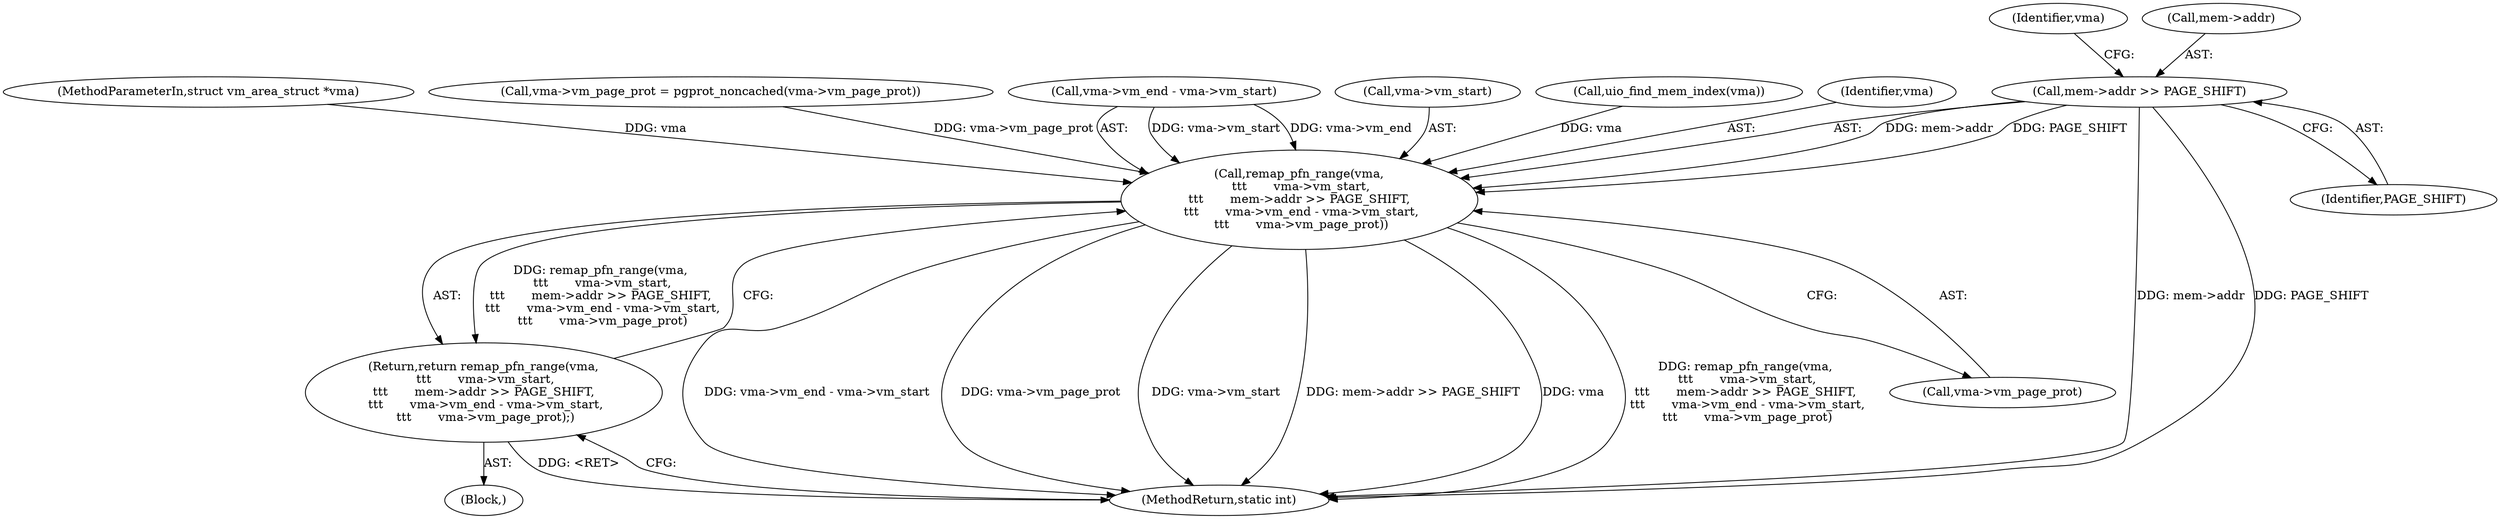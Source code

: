 digraph "0_linux_7314e613d5ff9f0934f7a0f74ed7973b903315d1@pointer" {
"1000167" [label="(Call,mem->addr >> PAGE_SHIFT)"];
"1000162" [label="(Call,remap_pfn_range(vma,\n \t\t\t       vma->vm_start,\n\t\t\t       mem->addr >> PAGE_SHIFT,\n \t\t\t       vma->vm_end - vma->vm_start,\n \t\t\t       vma->vm_page_prot))"];
"1000161" [label="(Return,return remap_pfn_range(vma,\n \t\t\t       vma->vm_start,\n\t\t\t       mem->addr >> PAGE_SHIFT,\n \t\t\t       vma->vm_end - vma->vm_start,\n \t\t\t       vma->vm_page_prot);)"];
"1000102" [label="(MethodParameterIn,struct vm_area_struct *vma)"];
"1000153" [label="(Call,vma->vm_page_prot = pgprot_noncached(vma->vm_page_prot))"];
"1000103" [label="(Block,)"];
"1000172" [label="(Call,vma->vm_end - vma->vm_start)"];
"1000162" [label="(Call,remap_pfn_range(vma,\n \t\t\t       vma->vm_start,\n\t\t\t       mem->addr >> PAGE_SHIFT,\n \t\t\t       vma->vm_end - vma->vm_start,\n \t\t\t       vma->vm_page_prot))"];
"1000174" [label="(Identifier,vma)"];
"1000164" [label="(Call,vma->vm_start)"];
"1000161" [label="(Return,return remap_pfn_range(vma,\n \t\t\t       vma->vm_start,\n\t\t\t       mem->addr >> PAGE_SHIFT,\n \t\t\t       vma->vm_end - vma->vm_start,\n \t\t\t       vma->vm_page_prot);)"];
"1000168" [label="(Call,mem->addr)"];
"1000182" [label="(MethodReturn,static int)"];
"1000167" [label="(Call,mem->addr >> PAGE_SHIFT)"];
"1000179" [label="(Call,vma->vm_page_prot)"];
"1000113" [label="(Call,uio_find_mem_index(vma))"];
"1000163" [label="(Identifier,vma)"];
"1000171" [label="(Identifier,PAGE_SHIFT)"];
"1000167" -> "1000162"  [label="AST: "];
"1000167" -> "1000171"  [label="CFG: "];
"1000168" -> "1000167"  [label="AST: "];
"1000171" -> "1000167"  [label="AST: "];
"1000174" -> "1000167"  [label="CFG: "];
"1000167" -> "1000182"  [label="DDG: mem->addr"];
"1000167" -> "1000182"  [label="DDG: PAGE_SHIFT"];
"1000167" -> "1000162"  [label="DDG: mem->addr"];
"1000167" -> "1000162"  [label="DDG: PAGE_SHIFT"];
"1000162" -> "1000161"  [label="AST: "];
"1000162" -> "1000179"  [label="CFG: "];
"1000163" -> "1000162"  [label="AST: "];
"1000164" -> "1000162"  [label="AST: "];
"1000172" -> "1000162"  [label="AST: "];
"1000179" -> "1000162"  [label="AST: "];
"1000161" -> "1000162"  [label="CFG: "];
"1000162" -> "1000182"  [label="DDG: vma->vm_end - vma->vm_start"];
"1000162" -> "1000182"  [label="DDG: vma->vm_page_prot"];
"1000162" -> "1000182"  [label="DDG: vma->vm_start"];
"1000162" -> "1000182"  [label="DDG: mem->addr >> PAGE_SHIFT"];
"1000162" -> "1000182"  [label="DDG: vma"];
"1000162" -> "1000182"  [label="DDG: remap_pfn_range(vma,\n \t\t\t       vma->vm_start,\n\t\t\t       mem->addr >> PAGE_SHIFT,\n \t\t\t       vma->vm_end - vma->vm_start,\n \t\t\t       vma->vm_page_prot)"];
"1000162" -> "1000161"  [label="DDG: remap_pfn_range(vma,\n \t\t\t       vma->vm_start,\n\t\t\t       mem->addr >> PAGE_SHIFT,\n \t\t\t       vma->vm_end - vma->vm_start,\n \t\t\t       vma->vm_page_prot)"];
"1000113" -> "1000162"  [label="DDG: vma"];
"1000102" -> "1000162"  [label="DDG: vma"];
"1000172" -> "1000162"  [label="DDG: vma->vm_start"];
"1000172" -> "1000162"  [label="DDG: vma->vm_end"];
"1000153" -> "1000162"  [label="DDG: vma->vm_page_prot"];
"1000161" -> "1000103"  [label="AST: "];
"1000182" -> "1000161"  [label="CFG: "];
"1000161" -> "1000182"  [label="DDG: <RET>"];
}
